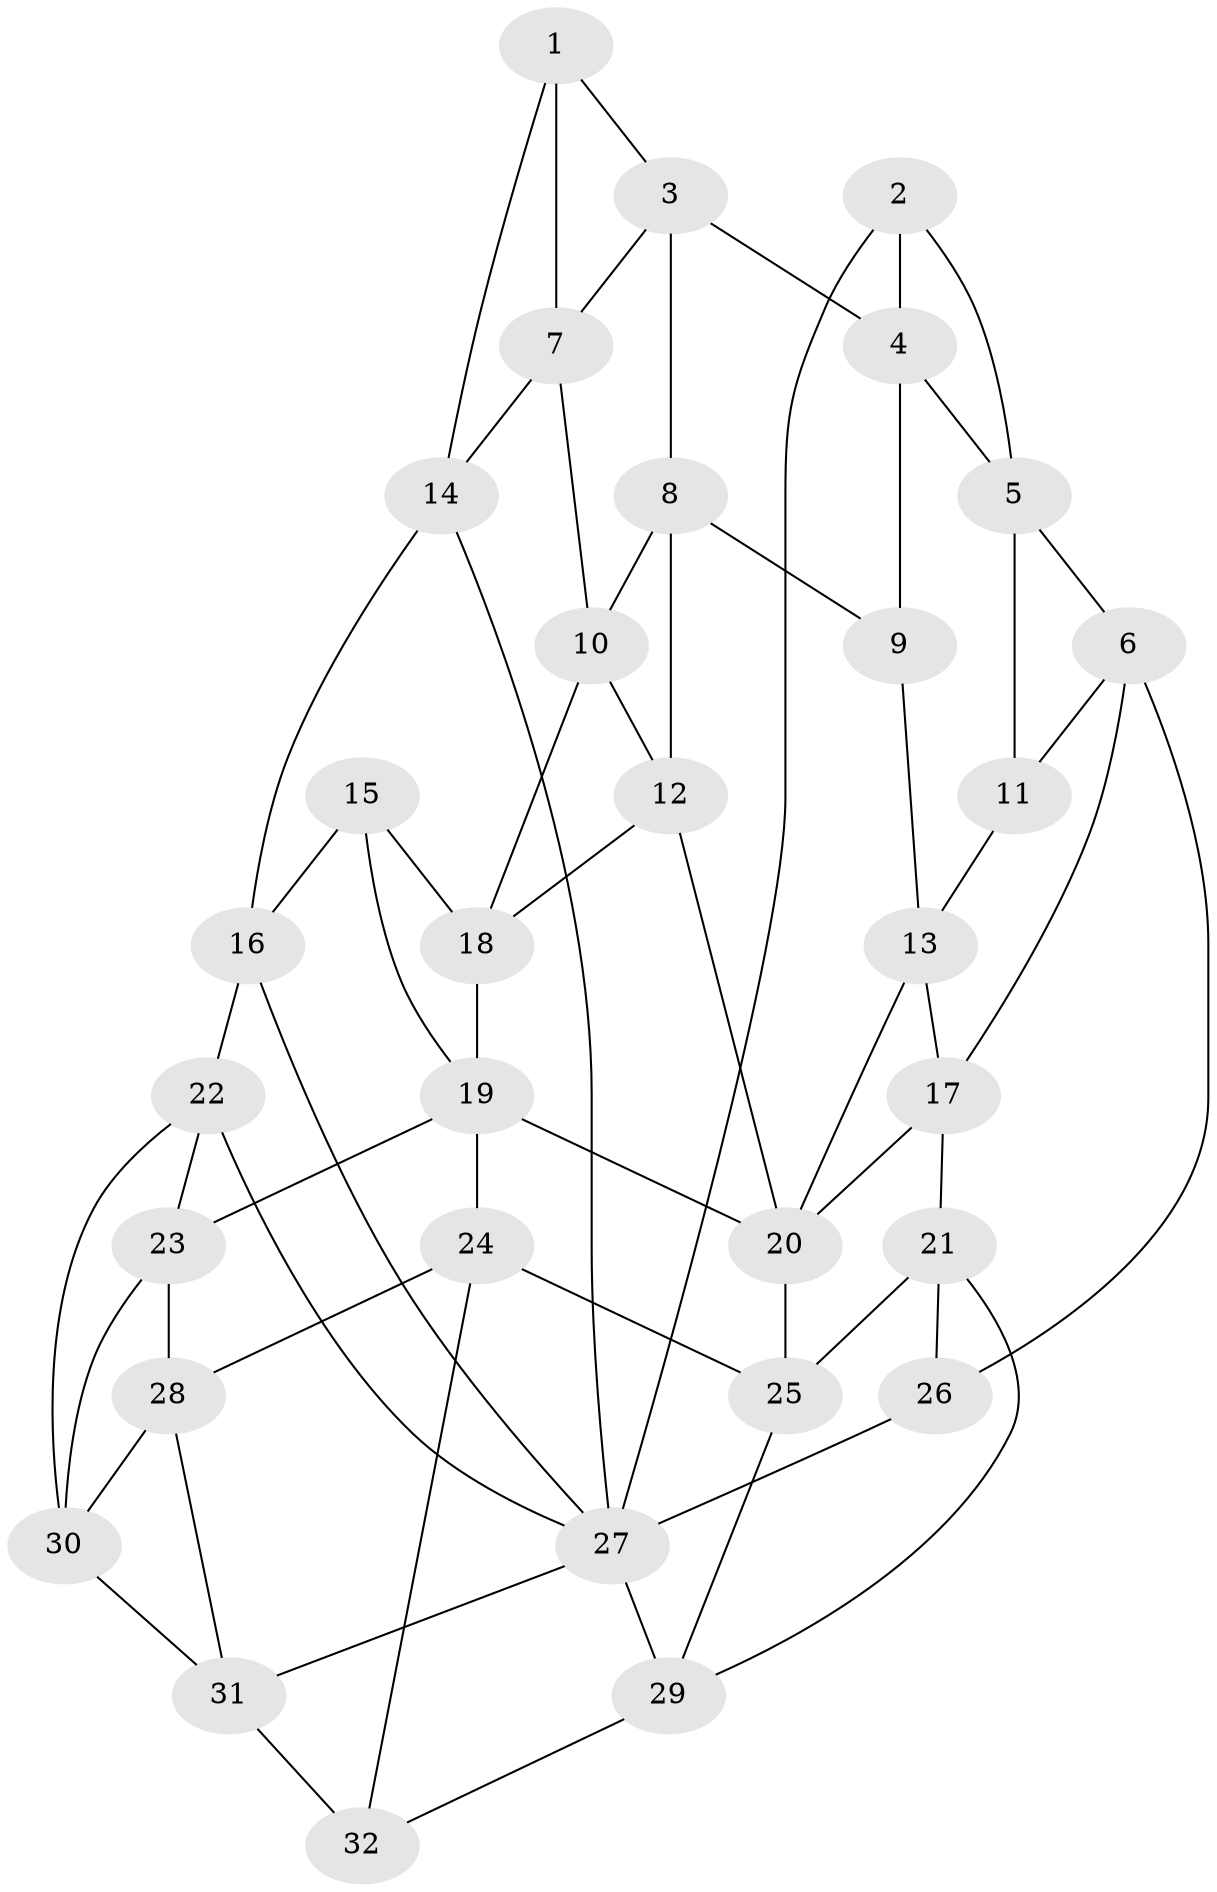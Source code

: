 // original degree distribution, {3: 0.03125, 5: 0.5, 4: 0.25, 6: 0.21875}
// Generated by graph-tools (version 1.1) at 2025/51/03/09/25 03:51:11]
// undirected, 32 vertices, 63 edges
graph export_dot {
graph [start="1"]
  node [color=gray90,style=filled];
  1;
  2;
  3;
  4;
  5;
  6;
  7;
  8;
  9;
  10;
  11;
  12;
  13;
  14;
  15;
  16;
  17;
  18;
  19;
  20;
  21;
  22;
  23;
  24;
  25;
  26;
  27;
  28;
  29;
  30;
  31;
  32;
  1 -- 3 [weight=1.0];
  1 -- 7 [weight=1.0];
  1 -- 14 [weight=1.0];
  2 -- 4 [weight=1.0];
  2 -- 5 [weight=1.0];
  2 -- 27 [weight=1.0];
  3 -- 4 [weight=1.0];
  3 -- 7 [weight=1.0];
  3 -- 8 [weight=1.0];
  4 -- 5 [weight=1.0];
  4 -- 9 [weight=1.0];
  5 -- 6 [weight=1.0];
  5 -- 11 [weight=1.0];
  6 -- 11 [weight=1.0];
  6 -- 17 [weight=1.0];
  6 -- 26 [weight=1.0];
  7 -- 10 [weight=1.0];
  7 -- 14 [weight=1.0];
  8 -- 9 [weight=1.0];
  8 -- 10 [weight=1.0];
  8 -- 12 [weight=1.0];
  9 -- 13 [weight=1.0];
  10 -- 12 [weight=1.0];
  10 -- 18 [weight=1.0];
  11 -- 13 [weight=1.0];
  12 -- 18 [weight=1.0];
  12 -- 20 [weight=1.0];
  13 -- 17 [weight=1.0];
  13 -- 20 [weight=1.0];
  14 -- 16 [weight=1.0];
  14 -- 27 [weight=1.0];
  15 -- 16 [weight=1.0];
  15 -- 18 [weight=1.0];
  15 -- 19 [weight=1.0];
  16 -- 22 [weight=1.0];
  16 -- 27 [weight=1.0];
  17 -- 20 [weight=1.0];
  17 -- 21 [weight=1.0];
  18 -- 19 [weight=1.0];
  19 -- 20 [weight=1.0];
  19 -- 23 [weight=1.0];
  19 -- 24 [weight=1.0];
  20 -- 25 [weight=1.0];
  21 -- 25 [weight=1.0];
  21 -- 26 [weight=1.0];
  21 -- 29 [weight=1.0];
  22 -- 23 [weight=1.0];
  22 -- 27 [weight=1.0];
  22 -- 30 [weight=1.0];
  23 -- 28 [weight=1.0];
  23 -- 30 [weight=1.0];
  24 -- 25 [weight=1.0];
  24 -- 28 [weight=1.0];
  24 -- 32 [weight=1.0];
  25 -- 29 [weight=1.0];
  26 -- 27 [weight=2.0];
  27 -- 29 [weight=1.0];
  27 -- 31 [weight=1.0];
  28 -- 30 [weight=1.0];
  28 -- 31 [weight=1.0];
  29 -- 32 [weight=1.0];
  30 -- 31 [weight=1.0];
  31 -- 32 [weight=1.0];
}
